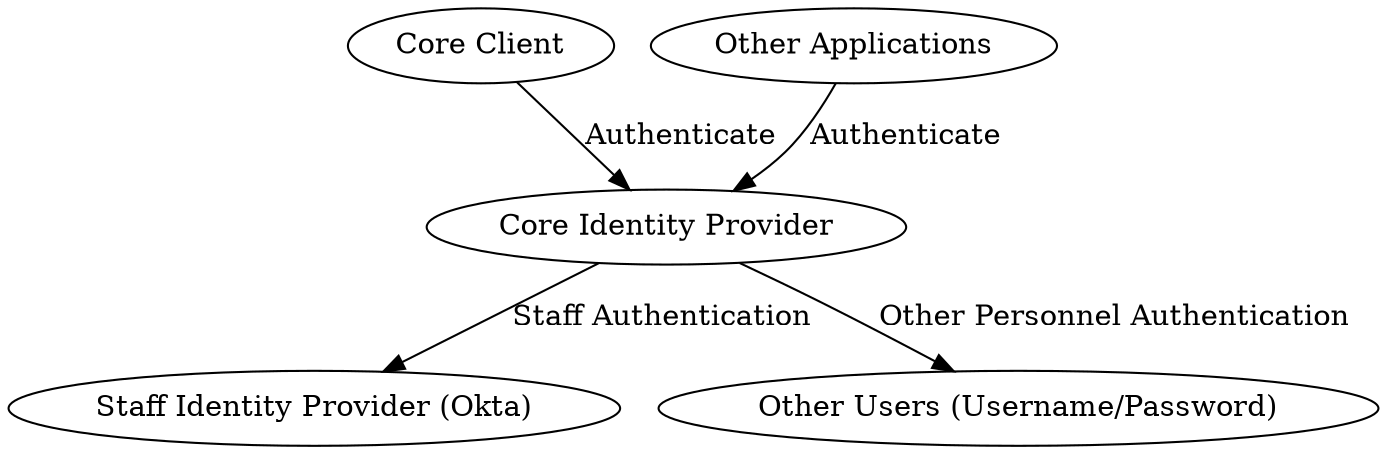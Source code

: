 digraph A {

  idp [label="Staff Identity Provider (Okta)"]

  pwd [label="Other Users (Username/Password)"]

  server [label="Core Identity Provider"]

  client [label="Core Client"]

  otherApps [label="Other Applications"]

  client -> server [label="Authenticate"]

  server -> idp [label="Staff Authentication"]

  server -> pwd [label="Other Personnel Authentication"]

  otherApps -> server [label="Authenticate"]

}
